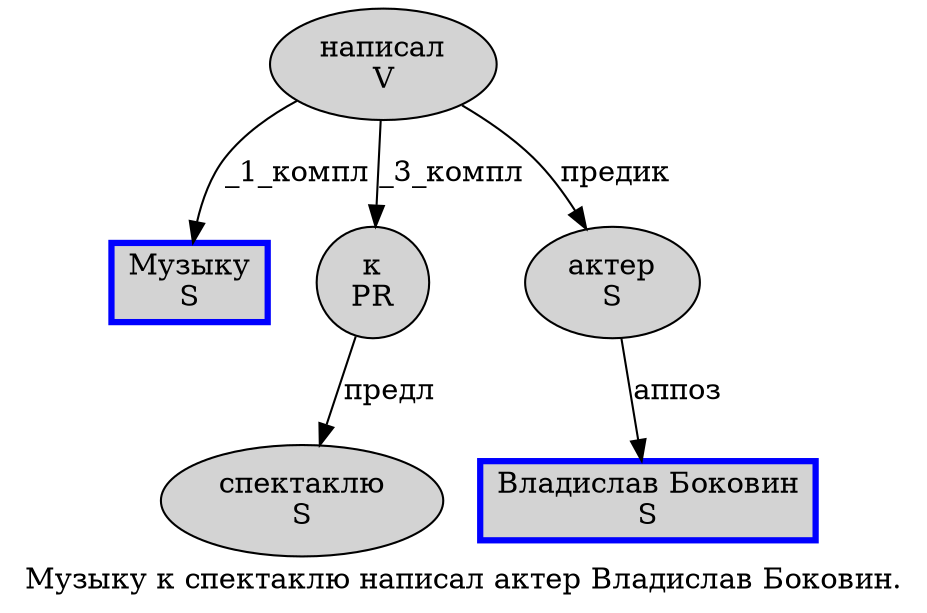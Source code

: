 digraph SENTENCE_1048 {
	graph [label="Музыку к спектаклю написал актер Владислав Боковин."]
	node [style=filled]
		0 [label="Музыку
S" color=blue fillcolor=lightgray penwidth=3 shape=box]
		1 [label="к
PR" color="" fillcolor=lightgray penwidth=1 shape=ellipse]
		2 [label="спектаклю
S" color="" fillcolor=lightgray penwidth=1 shape=ellipse]
		3 [label="написал
V" color="" fillcolor=lightgray penwidth=1 shape=ellipse]
		4 [label="актер
S" color="" fillcolor=lightgray penwidth=1 shape=ellipse]
		5 [label="Владислав Боковин
S" color=blue fillcolor=lightgray penwidth=3 shape=box]
			4 -> 5 [label="аппоз"]
			1 -> 2 [label="предл"]
			3 -> 0 [label="_1_компл"]
			3 -> 1 [label="_3_компл"]
			3 -> 4 [label="предик"]
}